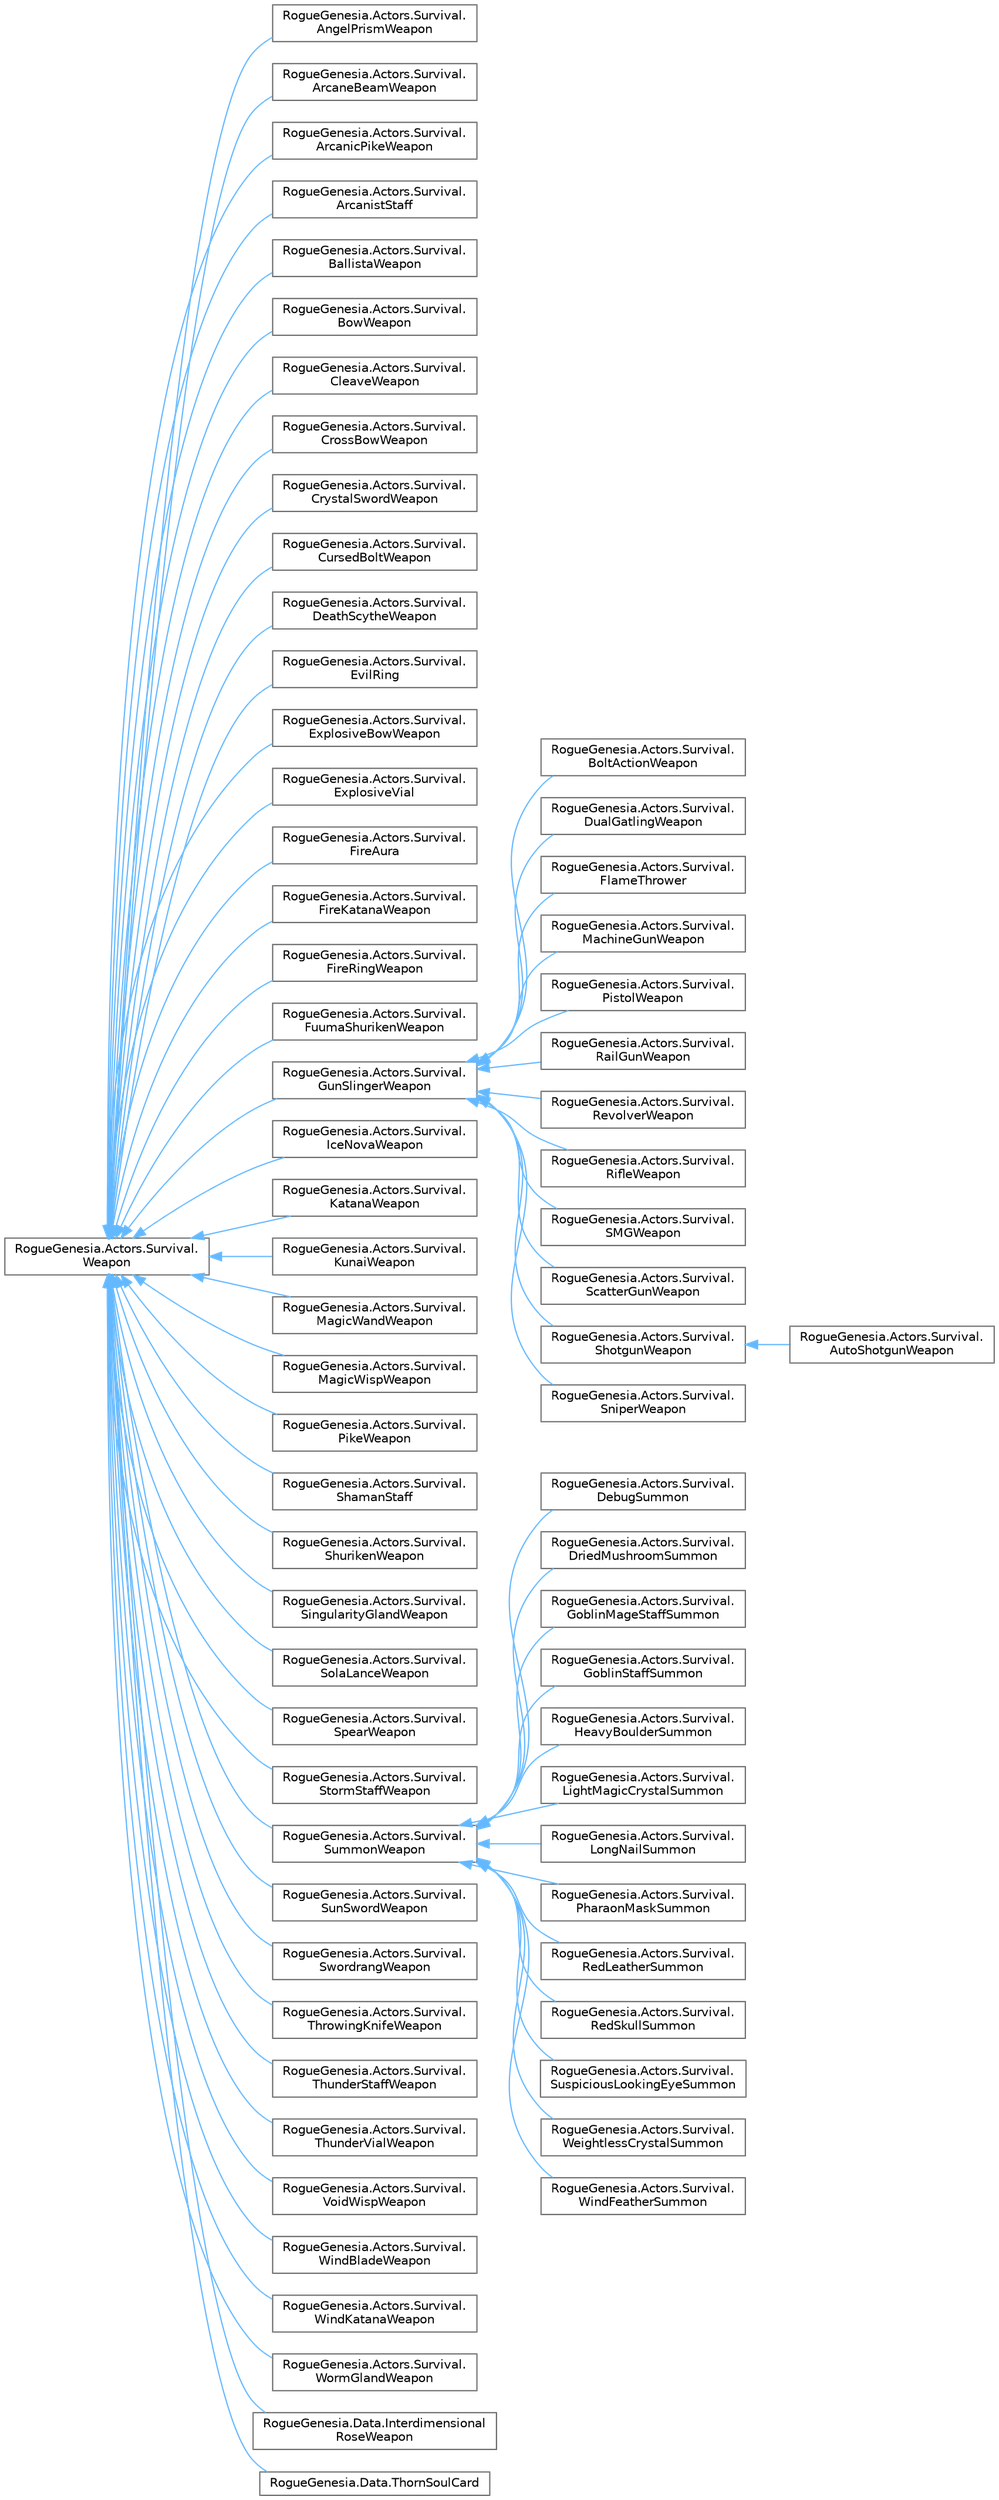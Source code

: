 digraph "Graphical Class Hierarchy"
{
 // LATEX_PDF_SIZE
  bgcolor="transparent";
  edge [fontname=Helvetica,fontsize=10,labelfontname=Helvetica,labelfontsize=10];
  node [fontname=Helvetica,fontsize=10,shape=box,height=0.2,width=0.4];
  rankdir="LR";
  Node0 [label="RogueGenesia.Actors.Survival.\lWeapon",height=0.2,width=0.4,color="grey40", fillcolor="white", style="filled",URL="$class_rogue_genesia_1_1_actors_1_1_survival_1_1_weapon.html",tooltip=" "];
  Node0 -> Node1 [dir="back",color="steelblue1",style="solid"];
  Node1 [label="RogueGenesia.Actors.Survival.\lAngelPrismWeapon",height=0.2,width=0.4,color="grey40", fillcolor="white", style="filled",URL="$class_rogue_genesia_1_1_actors_1_1_survival_1_1_angel_prism_weapon.html",tooltip=" "];
  Node0 -> Node2 [dir="back",color="steelblue1",style="solid"];
  Node2 [label="RogueGenesia.Actors.Survival.\lArcaneBeamWeapon",height=0.2,width=0.4,color="grey40", fillcolor="white", style="filled",URL="$class_rogue_genesia_1_1_actors_1_1_survival_1_1_arcane_beam_weapon.html",tooltip=" "];
  Node0 -> Node3 [dir="back",color="steelblue1",style="solid"];
  Node3 [label="RogueGenesia.Actors.Survival.\lArcanicPikeWeapon",height=0.2,width=0.4,color="grey40", fillcolor="white", style="filled",URL="$class_rogue_genesia_1_1_actors_1_1_survival_1_1_arcanic_pike_weapon.html",tooltip=" "];
  Node0 -> Node4 [dir="back",color="steelblue1",style="solid"];
  Node4 [label="RogueGenesia.Actors.Survival.\lArcanistStaff",height=0.2,width=0.4,color="grey40", fillcolor="white", style="filled",URL="$class_rogue_genesia_1_1_actors_1_1_survival_1_1_arcanist_staff.html",tooltip=" "];
  Node0 -> Node5 [dir="back",color="steelblue1",style="solid"];
  Node5 [label="RogueGenesia.Actors.Survival.\lBallistaWeapon",height=0.2,width=0.4,color="grey40", fillcolor="white", style="filled",URL="$class_rogue_genesia_1_1_actors_1_1_survival_1_1_ballista_weapon.html",tooltip=" "];
  Node0 -> Node6 [dir="back",color="steelblue1",style="solid"];
  Node6 [label="RogueGenesia.Actors.Survival.\lBowWeapon",height=0.2,width=0.4,color="grey40", fillcolor="white", style="filled",URL="$class_rogue_genesia_1_1_actors_1_1_survival_1_1_bow_weapon.html",tooltip=" "];
  Node0 -> Node7 [dir="back",color="steelblue1",style="solid"];
  Node7 [label="RogueGenesia.Actors.Survival.\lCleaveWeapon",height=0.2,width=0.4,color="grey40", fillcolor="white", style="filled",URL="$class_rogue_genesia_1_1_actors_1_1_survival_1_1_cleave_weapon.html",tooltip=" "];
  Node0 -> Node8 [dir="back",color="steelblue1",style="solid"];
  Node8 [label="RogueGenesia.Actors.Survival.\lCrossBowWeapon",height=0.2,width=0.4,color="grey40", fillcolor="white", style="filled",URL="$class_rogue_genesia_1_1_actors_1_1_survival_1_1_cross_bow_weapon.html",tooltip=" "];
  Node0 -> Node9 [dir="back",color="steelblue1",style="solid"];
  Node9 [label="RogueGenesia.Actors.Survival.\lCrystalSwordWeapon",height=0.2,width=0.4,color="grey40", fillcolor="white", style="filled",URL="$class_rogue_genesia_1_1_actors_1_1_survival_1_1_crystal_sword_weapon.html",tooltip=" "];
  Node0 -> Node10 [dir="back",color="steelblue1",style="solid"];
  Node10 [label="RogueGenesia.Actors.Survival.\lCursedBoltWeapon",height=0.2,width=0.4,color="grey40", fillcolor="white", style="filled",URL="$class_rogue_genesia_1_1_actors_1_1_survival_1_1_cursed_bolt_weapon.html",tooltip=" "];
  Node0 -> Node11 [dir="back",color="steelblue1",style="solid"];
  Node11 [label="RogueGenesia.Actors.Survival.\lDeathScytheWeapon",height=0.2,width=0.4,color="grey40", fillcolor="white", style="filled",URL="$class_rogue_genesia_1_1_actors_1_1_survival_1_1_death_scythe_weapon.html",tooltip=" "];
  Node0 -> Node12 [dir="back",color="steelblue1",style="solid"];
  Node12 [label="RogueGenesia.Actors.Survival.\lEvilRing",height=0.2,width=0.4,color="grey40", fillcolor="white", style="filled",URL="$class_rogue_genesia_1_1_actors_1_1_survival_1_1_evil_ring.html",tooltip=" "];
  Node0 -> Node13 [dir="back",color="steelblue1",style="solid"];
  Node13 [label="RogueGenesia.Actors.Survival.\lExplosiveBowWeapon",height=0.2,width=0.4,color="grey40", fillcolor="white", style="filled",URL="$class_rogue_genesia_1_1_actors_1_1_survival_1_1_explosive_bow_weapon.html",tooltip=" "];
  Node0 -> Node14 [dir="back",color="steelblue1",style="solid"];
  Node14 [label="RogueGenesia.Actors.Survival.\lExplosiveVial",height=0.2,width=0.4,color="grey40", fillcolor="white", style="filled",URL="$class_rogue_genesia_1_1_actors_1_1_survival_1_1_explosive_vial.html",tooltip=" "];
  Node0 -> Node15 [dir="back",color="steelblue1",style="solid"];
  Node15 [label="RogueGenesia.Actors.Survival.\lFireAura",height=0.2,width=0.4,color="grey40", fillcolor="white", style="filled",URL="$class_rogue_genesia_1_1_actors_1_1_survival_1_1_fire_aura.html",tooltip=" "];
  Node0 -> Node16 [dir="back",color="steelblue1",style="solid"];
  Node16 [label="RogueGenesia.Actors.Survival.\lFireKatanaWeapon",height=0.2,width=0.4,color="grey40", fillcolor="white", style="filled",URL="$class_rogue_genesia_1_1_actors_1_1_survival_1_1_fire_katana_weapon.html",tooltip=" "];
  Node0 -> Node17 [dir="back",color="steelblue1",style="solid"];
  Node17 [label="RogueGenesia.Actors.Survival.\lFireRingWeapon",height=0.2,width=0.4,color="grey40", fillcolor="white", style="filled",URL="$class_rogue_genesia_1_1_actors_1_1_survival_1_1_fire_ring_weapon.html",tooltip=" "];
  Node0 -> Node18 [dir="back",color="steelblue1",style="solid"];
  Node18 [label="RogueGenesia.Actors.Survival.\lFuumaShurikenWeapon",height=0.2,width=0.4,color="grey40", fillcolor="white", style="filled",URL="$class_rogue_genesia_1_1_actors_1_1_survival_1_1_fuuma_shuriken_weapon.html",tooltip=" "];
  Node0 -> Node19 [dir="back",color="steelblue1",style="solid"];
  Node19 [label="RogueGenesia.Actors.Survival.\lGunSlingerWeapon",height=0.2,width=0.4,color="grey40", fillcolor="white", style="filled",URL="$class_rogue_genesia_1_1_actors_1_1_survival_1_1_gun_slinger_weapon.html",tooltip=" "];
  Node19 -> Node20 [dir="back",color="steelblue1",style="solid"];
  Node20 [label="RogueGenesia.Actors.Survival.\lBoltActionWeapon",height=0.2,width=0.4,color="grey40", fillcolor="white", style="filled",URL="$class_rogue_genesia_1_1_actors_1_1_survival_1_1_bolt_action_weapon.html",tooltip=" "];
  Node19 -> Node21 [dir="back",color="steelblue1",style="solid"];
  Node21 [label="RogueGenesia.Actors.Survival.\lDualGatlingWeapon",height=0.2,width=0.4,color="grey40", fillcolor="white", style="filled",URL="$class_rogue_genesia_1_1_actors_1_1_survival_1_1_dual_gatling_weapon.html",tooltip=" "];
  Node19 -> Node22 [dir="back",color="steelblue1",style="solid"];
  Node22 [label="RogueGenesia.Actors.Survival.\lFlameThrower",height=0.2,width=0.4,color="grey40", fillcolor="white", style="filled",URL="$class_rogue_genesia_1_1_actors_1_1_survival_1_1_flame_thrower.html",tooltip=" "];
  Node19 -> Node23 [dir="back",color="steelblue1",style="solid"];
  Node23 [label="RogueGenesia.Actors.Survival.\lMachineGunWeapon",height=0.2,width=0.4,color="grey40", fillcolor="white", style="filled",URL="$class_rogue_genesia_1_1_actors_1_1_survival_1_1_machine_gun_weapon.html",tooltip=" "];
  Node19 -> Node24 [dir="back",color="steelblue1",style="solid"];
  Node24 [label="RogueGenesia.Actors.Survival.\lPistolWeapon",height=0.2,width=0.4,color="grey40", fillcolor="white", style="filled",URL="$class_rogue_genesia_1_1_actors_1_1_survival_1_1_pistol_weapon.html",tooltip=" "];
  Node19 -> Node25 [dir="back",color="steelblue1",style="solid"];
  Node25 [label="RogueGenesia.Actors.Survival.\lRailGunWeapon",height=0.2,width=0.4,color="grey40", fillcolor="white", style="filled",URL="$class_rogue_genesia_1_1_actors_1_1_survival_1_1_rail_gun_weapon.html",tooltip=" "];
  Node19 -> Node26 [dir="back",color="steelblue1",style="solid"];
  Node26 [label="RogueGenesia.Actors.Survival.\lRevolverWeapon",height=0.2,width=0.4,color="grey40", fillcolor="white", style="filled",URL="$class_rogue_genesia_1_1_actors_1_1_survival_1_1_revolver_weapon.html",tooltip=" "];
  Node19 -> Node27 [dir="back",color="steelblue1",style="solid"];
  Node27 [label="RogueGenesia.Actors.Survival.\lRifleWeapon",height=0.2,width=0.4,color="grey40", fillcolor="white", style="filled",URL="$class_rogue_genesia_1_1_actors_1_1_survival_1_1_rifle_weapon.html",tooltip=" "];
  Node19 -> Node28 [dir="back",color="steelblue1",style="solid"];
  Node28 [label="RogueGenesia.Actors.Survival.\lSMGWeapon",height=0.2,width=0.4,color="grey40", fillcolor="white", style="filled",URL="$class_rogue_genesia_1_1_actors_1_1_survival_1_1_s_m_g_weapon.html",tooltip=" "];
  Node19 -> Node29 [dir="back",color="steelblue1",style="solid"];
  Node29 [label="RogueGenesia.Actors.Survival.\lScatterGunWeapon",height=0.2,width=0.4,color="grey40", fillcolor="white", style="filled",URL="$class_rogue_genesia_1_1_actors_1_1_survival_1_1_scatter_gun_weapon.html",tooltip=" "];
  Node19 -> Node30 [dir="back",color="steelblue1",style="solid"];
  Node30 [label="RogueGenesia.Actors.Survival.\lShotgunWeapon",height=0.2,width=0.4,color="grey40", fillcolor="white", style="filled",URL="$class_rogue_genesia_1_1_actors_1_1_survival_1_1_shotgun_weapon.html",tooltip=" "];
  Node30 -> Node31 [dir="back",color="steelblue1",style="solid"];
  Node31 [label="RogueGenesia.Actors.Survival.\lAutoShotgunWeapon",height=0.2,width=0.4,color="grey40", fillcolor="white", style="filled",URL="$class_rogue_genesia_1_1_actors_1_1_survival_1_1_auto_shotgun_weapon.html",tooltip=" "];
  Node19 -> Node32 [dir="back",color="steelblue1",style="solid"];
  Node32 [label="RogueGenesia.Actors.Survival.\lSniperWeapon",height=0.2,width=0.4,color="grey40", fillcolor="white", style="filled",URL="$class_rogue_genesia_1_1_actors_1_1_survival_1_1_sniper_weapon.html",tooltip=" "];
  Node0 -> Node33 [dir="back",color="steelblue1",style="solid"];
  Node33 [label="RogueGenesia.Actors.Survival.\lIceNovaWeapon",height=0.2,width=0.4,color="grey40", fillcolor="white", style="filled",URL="$class_rogue_genesia_1_1_actors_1_1_survival_1_1_ice_nova_weapon.html",tooltip=" "];
  Node0 -> Node34 [dir="back",color="steelblue1",style="solid"];
  Node34 [label="RogueGenesia.Actors.Survival.\lKatanaWeapon",height=0.2,width=0.4,color="grey40", fillcolor="white", style="filled",URL="$class_rogue_genesia_1_1_actors_1_1_survival_1_1_katana_weapon.html",tooltip=" "];
  Node0 -> Node35 [dir="back",color="steelblue1",style="solid"];
  Node35 [label="RogueGenesia.Actors.Survival.\lKunaiWeapon",height=0.2,width=0.4,color="grey40", fillcolor="white", style="filled",URL="$class_rogue_genesia_1_1_actors_1_1_survival_1_1_kunai_weapon.html",tooltip=" "];
  Node0 -> Node36 [dir="back",color="steelblue1",style="solid"];
  Node36 [label="RogueGenesia.Actors.Survival.\lMagicWandWeapon",height=0.2,width=0.4,color="grey40", fillcolor="white", style="filled",URL="$class_rogue_genesia_1_1_actors_1_1_survival_1_1_magic_wand_weapon.html",tooltip=" "];
  Node0 -> Node37 [dir="back",color="steelblue1",style="solid"];
  Node37 [label="RogueGenesia.Actors.Survival.\lMagicWispWeapon",height=0.2,width=0.4,color="grey40", fillcolor="white", style="filled",URL="$class_rogue_genesia_1_1_actors_1_1_survival_1_1_magic_wisp_weapon.html",tooltip=" "];
  Node0 -> Node38 [dir="back",color="steelblue1",style="solid"];
  Node38 [label="RogueGenesia.Actors.Survival.\lPikeWeapon",height=0.2,width=0.4,color="grey40", fillcolor="white", style="filled",URL="$class_rogue_genesia_1_1_actors_1_1_survival_1_1_pike_weapon.html",tooltip=" "];
  Node0 -> Node39 [dir="back",color="steelblue1",style="solid"];
  Node39 [label="RogueGenesia.Actors.Survival.\lShamanStaff",height=0.2,width=0.4,color="grey40", fillcolor="white", style="filled",URL="$class_rogue_genesia_1_1_actors_1_1_survival_1_1_shaman_staff.html",tooltip=" "];
  Node0 -> Node40 [dir="back",color="steelblue1",style="solid"];
  Node40 [label="RogueGenesia.Actors.Survival.\lShurikenWeapon",height=0.2,width=0.4,color="grey40", fillcolor="white", style="filled",URL="$class_rogue_genesia_1_1_actors_1_1_survival_1_1_shuriken_weapon.html",tooltip=" "];
  Node0 -> Node41 [dir="back",color="steelblue1",style="solid"];
  Node41 [label="RogueGenesia.Actors.Survival.\lSingularityGlandWeapon",height=0.2,width=0.4,color="grey40", fillcolor="white", style="filled",URL="$class_rogue_genesia_1_1_actors_1_1_survival_1_1_singularity_gland_weapon.html",tooltip=" "];
  Node0 -> Node42 [dir="back",color="steelblue1",style="solid"];
  Node42 [label="RogueGenesia.Actors.Survival.\lSolaLanceWeapon",height=0.2,width=0.4,color="grey40", fillcolor="white", style="filled",URL="$class_rogue_genesia_1_1_actors_1_1_survival_1_1_sola_lance_weapon.html",tooltip=" "];
  Node0 -> Node43 [dir="back",color="steelblue1",style="solid"];
  Node43 [label="RogueGenesia.Actors.Survival.\lSpearWeapon",height=0.2,width=0.4,color="grey40", fillcolor="white", style="filled",URL="$class_rogue_genesia_1_1_actors_1_1_survival_1_1_spear_weapon.html",tooltip=" "];
  Node0 -> Node44 [dir="back",color="steelblue1",style="solid"];
  Node44 [label="RogueGenesia.Actors.Survival.\lStormStaffWeapon",height=0.2,width=0.4,color="grey40", fillcolor="white", style="filled",URL="$class_rogue_genesia_1_1_actors_1_1_survival_1_1_storm_staff_weapon.html",tooltip=" "];
  Node0 -> Node45 [dir="back",color="steelblue1",style="solid"];
  Node45 [label="RogueGenesia.Actors.Survival.\lSummonWeapon",height=0.2,width=0.4,color="grey40", fillcolor="white", style="filled",URL="$class_rogue_genesia_1_1_actors_1_1_survival_1_1_summon_weapon.html",tooltip=" "];
  Node45 -> Node46 [dir="back",color="steelblue1",style="solid"];
  Node46 [label="RogueGenesia.Actors.Survival.\lDebugSummon",height=0.2,width=0.4,color="grey40", fillcolor="white", style="filled",URL="$class_rogue_genesia_1_1_actors_1_1_survival_1_1_debug_summon.html",tooltip=" "];
  Node45 -> Node47 [dir="back",color="steelblue1",style="solid"];
  Node47 [label="RogueGenesia.Actors.Survival.\lDriedMushroomSummon",height=0.2,width=0.4,color="grey40", fillcolor="white", style="filled",URL="$class_rogue_genesia_1_1_actors_1_1_survival_1_1_dried_mushroom_summon.html",tooltip=" "];
  Node45 -> Node48 [dir="back",color="steelblue1",style="solid"];
  Node48 [label="RogueGenesia.Actors.Survival.\lGoblinMageStaffSummon",height=0.2,width=0.4,color="grey40", fillcolor="white", style="filled",URL="$class_rogue_genesia_1_1_actors_1_1_survival_1_1_goblin_mage_staff_summon.html",tooltip=" "];
  Node45 -> Node49 [dir="back",color="steelblue1",style="solid"];
  Node49 [label="RogueGenesia.Actors.Survival.\lGoblinStaffSummon",height=0.2,width=0.4,color="grey40", fillcolor="white", style="filled",URL="$class_rogue_genesia_1_1_actors_1_1_survival_1_1_goblin_staff_summon.html",tooltip=" "];
  Node45 -> Node50 [dir="back",color="steelblue1",style="solid"];
  Node50 [label="RogueGenesia.Actors.Survival.\lHeavyBoulderSummon",height=0.2,width=0.4,color="grey40", fillcolor="white", style="filled",URL="$class_rogue_genesia_1_1_actors_1_1_survival_1_1_heavy_boulder_summon.html",tooltip=" "];
  Node45 -> Node51 [dir="back",color="steelblue1",style="solid"];
  Node51 [label="RogueGenesia.Actors.Survival.\lLightMagicCrystalSummon",height=0.2,width=0.4,color="grey40", fillcolor="white", style="filled",URL="$class_rogue_genesia_1_1_actors_1_1_survival_1_1_light_magic_crystal_summon.html",tooltip=" "];
  Node45 -> Node52 [dir="back",color="steelblue1",style="solid"];
  Node52 [label="RogueGenesia.Actors.Survival.\lLongNailSummon",height=0.2,width=0.4,color="grey40", fillcolor="white", style="filled",URL="$class_rogue_genesia_1_1_actors_1_1_survival_1_1_long_nail_summon.html",tooltip=" "];
  Node45 -> Node53 [dir="back",color="steelblue1",style="solid"];
  Node53 [label="RogueGenesia.Actors.Survival.\lPharaonMaskSummon",height=0.2,width=0.4,color="grey40", fillcolor="white", style="filled",URL="$class_rogue_genesia_1_1_actors_1_1_survival_1_1_pharaon_mask_summon.html",tooltip=" "];
  Node45 -> Node54 [dir="back",color="steelblue1",style="solid"];
  Node54 [label="RogueGenesia.Actors.Survival.\lRedLeatherSummon",height=0.2,width=0.4,color="grey40", fillcolor="white", style="filled",URL="$class_rogue_genesia_1_1_actors_1_1_survival_1_1_red_leather_summon.html",tooltip=" "];
  Node45 -> Node55 [dir="back",color="steelblue1",style="solid"];
  Node55 [label="RogueGenesia.Actors.Survival.\lRedSkullSummon",height=0.2,width=0.4,color="grey40", fillcolor="white", style="filled",URL="$class_rogue_genesia_1_1_actors_1_1_survival_1_1_red_skull_summon.html",tooltip=" "];
  Node45 -> Node56 [dir="back",color="steelblue1",style="solid"];
  Node56 [label="RogueGenesia.Actors.Survival.\lSuspiciousLookingEyeSummon",height=0.2,width=0.4,color="grey40", fillcolor="white", style="filled",URL="$class_rogue_genesia_1_1_actors_1_1_survival_1_1_suspicious_looking_eye_summon.html",tooltip=" "];
  Node45 -> Node57 [dir="back",color="steelblue1",style="solid"];
  Node57 [label="RogueGenesia.Actors.Survival.\lWeightlessCrystalSummon",height=0.2,width=0.4,color="grey40", fillcolor="white", style="filled",URL="$class_rogue_genesia_1_1_actors_1_1_survival_1_1_weightless_crystal_summon.html",tooltip=" "];
  Node45 -> Node58 [dir="back",color="steelblue1",style="solid"];
  Node58 [label="RogueGenesia.Actors.Survival.\lWindFeatherSummon",height=0.2,width=0.4,color="grey40", fillcolor="white", style="filled",URL="$class_rogue_genesia_1_1_actors_1_1_survival_1_1_wind_feather_summon.html",tooltip=" "];
  Node0 -> Node59 [dir="back",color="steelblue1",style="solid"];
  Node59 [label="RogueGenesia.Actors.Survival.\lSunSwordWeapon",height=0.2,width=0.4,color="grey40", fillcolor="white", style="filled",URL="$class_rogue_genesia_1_1_actors_1_1_survival_1_1_sun_sword_weapon.html",tooltip=" "];
  Node0 -> Node60 [dir="back",color="steelblue1",style="solid"];
  Node60 [label="RogueGenesia.Actors.Survival.\lSwordrangWeapon",height=0.2,width=0.4,color="grey40", fillcolor="white", style="filled",URL="$class_rogue_genesia_1_1_actors_1_1_survival_1_1_swordrang_weapon.html",tooltip=" "];
  Node0 -> Node61 [dir="back",color="steelblue1",style="solid"];
  Node61 [label="RogueGenesia.Actors.Survival.\lThrowingKnifeWeapon",height=0.2,width=0.4,color="grey40", fillcolor="white", style="filled",URL="$class_rogue_genesia_1_1_actors_1_1_survival_1_1_throwing_knife_weapon.html",tooltip=" "];
  Node0 -> Node62 [dir="back",color="steelblue1",style="solid"];
  Node62 [label="RogueGenesia.Actors.Survival.\lThunderStaffWeapon",height=0.2,width=0.4,color="grey40", fillcolor="white", style="filled",URL="$class_rogue_genesia_1_1_actors_1_1_survival_1_1_thunder_staff_weapon.html",tooltip=" "];
  Node0 -> Node63 [dir="back",color="steelblue1",style="solid"];
  Node63 [label="RogueGenesia.Actors.Survival.\lThunderVialWeapon",height=0.2,width=0.4,color="grey40", fillcolor="white", style="filled",URL="$class_rogue_genesia_1_1_actors_1_1_survival_1_1_thunder_vial_weapon.html",tooltip=" "];
  Node0 -> Node64 [dir="back",color="steelblue1",style="solid"];
  Node64 [label="RogueGenesia.Actors.Survival.\lVoidWispWeapon",height=0.2,width=0.4,color="grey40", fillcolor="white", style="filled",URL="$class_rogue_genesia_1_1_actors_1_1_survival_1_1_void_wisp_weapon.html",tooltip=" "];
  Node0 -> Node65 [dir="back",color="steelblue1",style="solid"];
  Node65 [label="RogueGenesia.Actors.Survival.\lWindBladeWeapon",height=0.2,width=0.4,color="grey40", fillcolor="white", style="filled",URL="$class_rogue_genesia_1_1_actors_1_1_survival_1_1_wind_blade_weapon.html",tooltip=" "];
  Node0 -> Node66 [dir="back",color="steelblue1",style="solid"];
  Node66 [label="RogueGenesia.Actors.Survival.\lWindKatanaWeapon",height=0.2,width=0.4,color="grey40", fillcolor="white", style="filled",URL="$class_rogue_genesia_1_1_actors_1_1_survival_1_1_wind_katana_weapon.html",tooltip=" "];
  Node0 -> Node67 [dir="back",color="steelblue1",style="solid"];
  Node67 [label="RogueGenesia.Actors.Survival.\lWormGlandWeapon",height=0.2,width=0.4,color="grey40", fillcolor="white", style="filled",URL="$class_rogue_genesia_1_1_actors_1_1_survival_1_1_worm_gland_weapon.html",tooltip=" "];
  Node0 -> Node68 [dir="back",color="steelblue1",style="solid"];
  Node68 [label="RogueGenesia.Data.Interdimensional\lRoseWeapon",height=0.2,width=0.4,color="grey40", fillcolor="white", style="filled",URL="$class_rogue_genesia_1_1_data_1_1_interdimensional_rose_weapon.html",tooltip=" "];
  Node0 -> Node69 [dir="back",color="steelblue1",style="solid"];
  Node69 [label="RogueGenesia.Data.ThornSoulCard",height=0.2,width=0.4,color="grey40", fillcolor="white", style="filled",URL="$class_rogue_genesia_1_1_data_1_1_thorn_soul_card.html",tooltip=" "];
}

